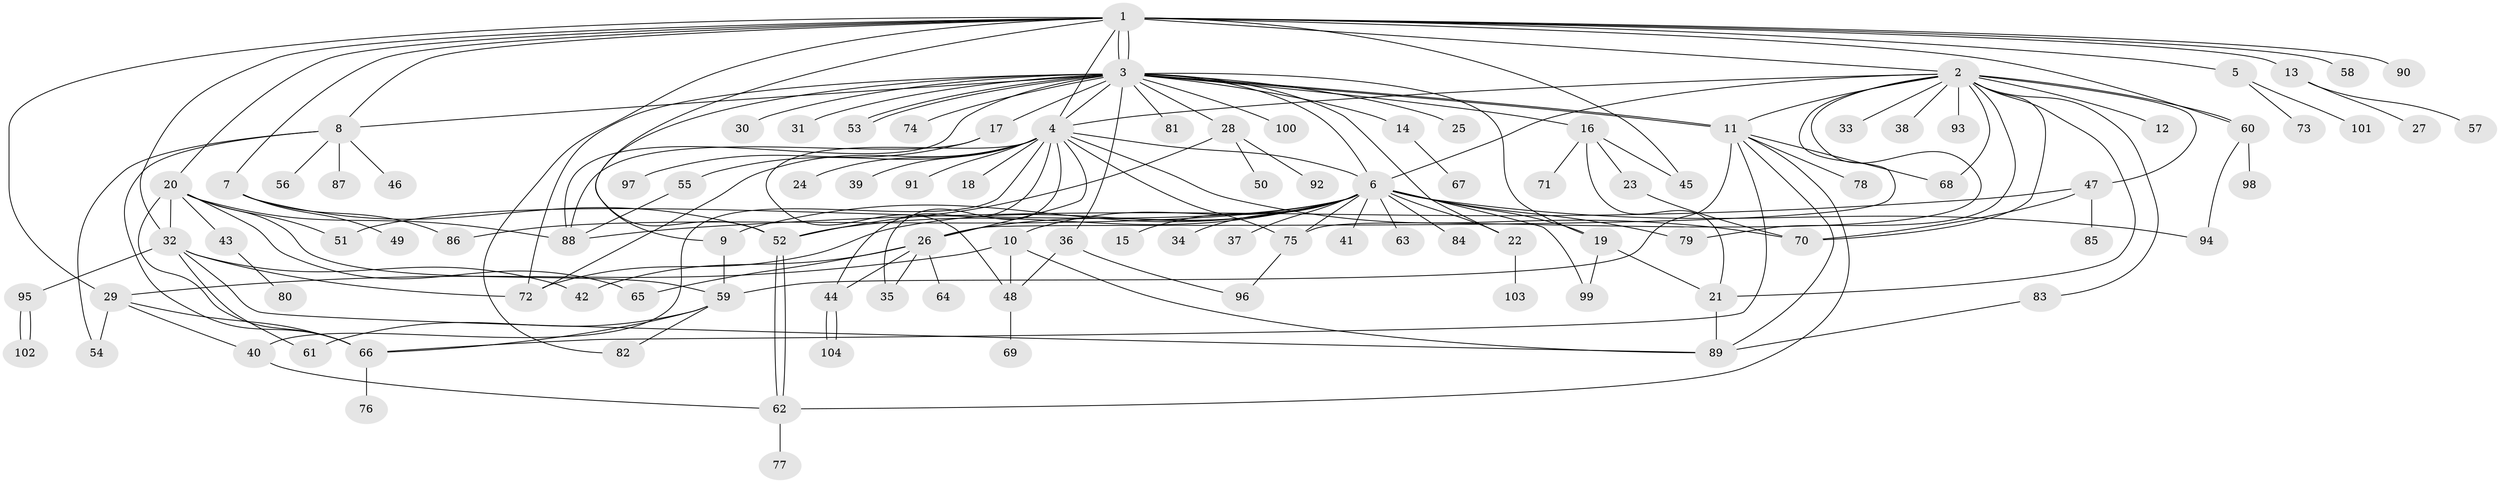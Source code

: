 // coarse degree distribution, {1: 0.8780487804878049, 2: 0.07317073170731707, 18: 0.024390243902439025, 22: 0.024390243902439025}
// Generated by graph-tools (version 1.1) at 2025/50/03/04/25 21:50:18]
// undirected, 104 vertices, 170 edges
graph export_dot {
graph [start="1"]
  node [color=gray90,style=filled];
  1;
  2;
  3;
  4;
  5;
  6;
  7;
  8;
  9;
  10;
  11;
  12;
  13;
  14;
  15;
  16;
  17;
  18;
  19;
  20;
  21;
  22;
  23;
  24;
  25;
  26;
  27;
  28;
  29;
  30;
  31;
  32;
  33;
  34;
  35;
  36;
  37;
  38;
  39;
  40;
  41;
  42;
  43;
  44;
  45;
  46;
  47;
  48;
  49;
  50;
  51;
  52;
  53;
  54;
  55;
  56;
  57;
  58;
  59;
  60;
  61;
  62;
  63;
  64;
  65;
  66;
  67;
  68;
  69;
  70;
  71;
  72;
  73;
  74;
  75;
  76;
  77;
  78;
  79;
  80;
  81;
  82;
  83;
  84;
  85;
  86;
  87;
  88;
  89;
  90;
  91;
  92;
  93;
  94;
  95;
  96;
  97;
  98;
  99;
  100;
  101;
  102;
  103;
  104;
  1 -- 2;
  1 -- 3;
  1 -- 3;
  1 -- 4;
  1 -- 5;
  1 -- 7;
  1 -- 8;
  1 -- 13;
  1 -- 20;
  1 -- 29;
  1 -- 32;
  1 -- 45;
  1 -- 52;
  1 -- 58;
  1 -- 60;
  1 -- 82;
  1 -- 90;
  2 -- 4;
  2 -- 6;
  2 -- 11;
  2 -- 12;
  2 -- 21;
  2 -- 26;
  2 -- 33;
  2 -- 38;
  2 -- 47;
  2 -- 60;
  2 -- 68;
  2 -- 70;
  2 -- 75;
  2 -- 79;
  2 -- 83;
  2 -- 93;
  3 -- 4;
  3 -- 6;
  3 -- 8;
  3 -- 9;
  3 -- 11;
  3 -- 11;
  3 -- 14;
  3 -- 16;
  3 -- 17;
  3 -- 19;
  3 -- 22;
  3 -- 25;
  3 -- 28;
  3 -- 30;
  3 -- 31;
  3 -- 36;
  3 -- 53;
  3 -- 53;
  3 -- 72;
  3 -- 74;
  3 -- 81;
  3 -- 88;
  3 -- 100;
  4 -- 6;
  4 -- 18;
  4 -- 24;
  4 -- 26;
  4 -- 35;
  4 -- 39;
  4 -- 40;
  4 -- 44;
  4 -- 48;
  4 -- 55;
  4 -- 70;
  4 -- 72;
  4 -- 75;
  4 -- 91;
  5 -- 73;
  5 -- 101;
  6 -- 9;
  6 -- 10;
  6 -- 15;
  6 -- 19;
  6 -- 22;
  6 -- 26;
  6 -- 34;
  6 -- 37;
  6 -- 41;
  6 -- 51;
  6 -- 52;
  6 -- 63;
  6 -- 72;
  6 -- 75;
  6 -- 79;
  6 -- 84;
  6 -- 86;
  6 -- 94;
  6 -- 99;
  7 -- 49;
  7 -- 52;
  7 -- 86;
  8 -- 46;
  8 -- 54;
  8 -- 56;
  8 -- 66;
  8 -- 87;
  9 -- 59;
  10 -- 29;
  10 -- 48;
  10 -- 89;
  11 -- 59;
  11 -- 62;
  11 -- 66;
  11 -- 68;
  11 -- 78;
  11 -- 89;
  13 -- 27;
  13 -- 57;
  14 -- 67;
  16 -- 21;
  16 -- 23;
  16 -- 45;
  16 -- 71;
  17 -- 88;
  17 -- 97;
  19 -- 21;
  19 -- 99;
  20 -- 32;
  20 -- 43;
  20 -- 51;
  20 -- 59;
  20 -- 65;
  20 -- 66;
  20 -- 88;
  21 -- 89;
  22 -- 103;
  23 -- 70;
  26 -- 35;
  26 -- 42;
  26 -- 44;
  26 -- 64;
  26 -- 65;
  28 -- 50;
  28 -- 52;
  28 -- 92;
  29 -- 40;
  29 -- 54;
  29 -- 66;
  32 -- 42;
  32 -- 61;
  32 -- 72;
  32 -- 89;
  32 -- 95;
  36 -- 48;
  36 -- 96;
  40 -- 62;
  43 -- 80;
  44 -- 104;
  44 -- 104;
  47 -- 70;
  47 -- 85;
  47 -- 88;
  48 -- 69;
  52 -- 62;
  52 -- 62;
  55 -- 88;
  59 -- 61;
  59 -- 66;
  59 -- 82;
  60 -- 94;
  60 -- 98;
  62 -- 77;
  66 -- 76;
  75 -- 96;
  83 -- 89;
  95 -- 102;
  95 -- 102;
}
